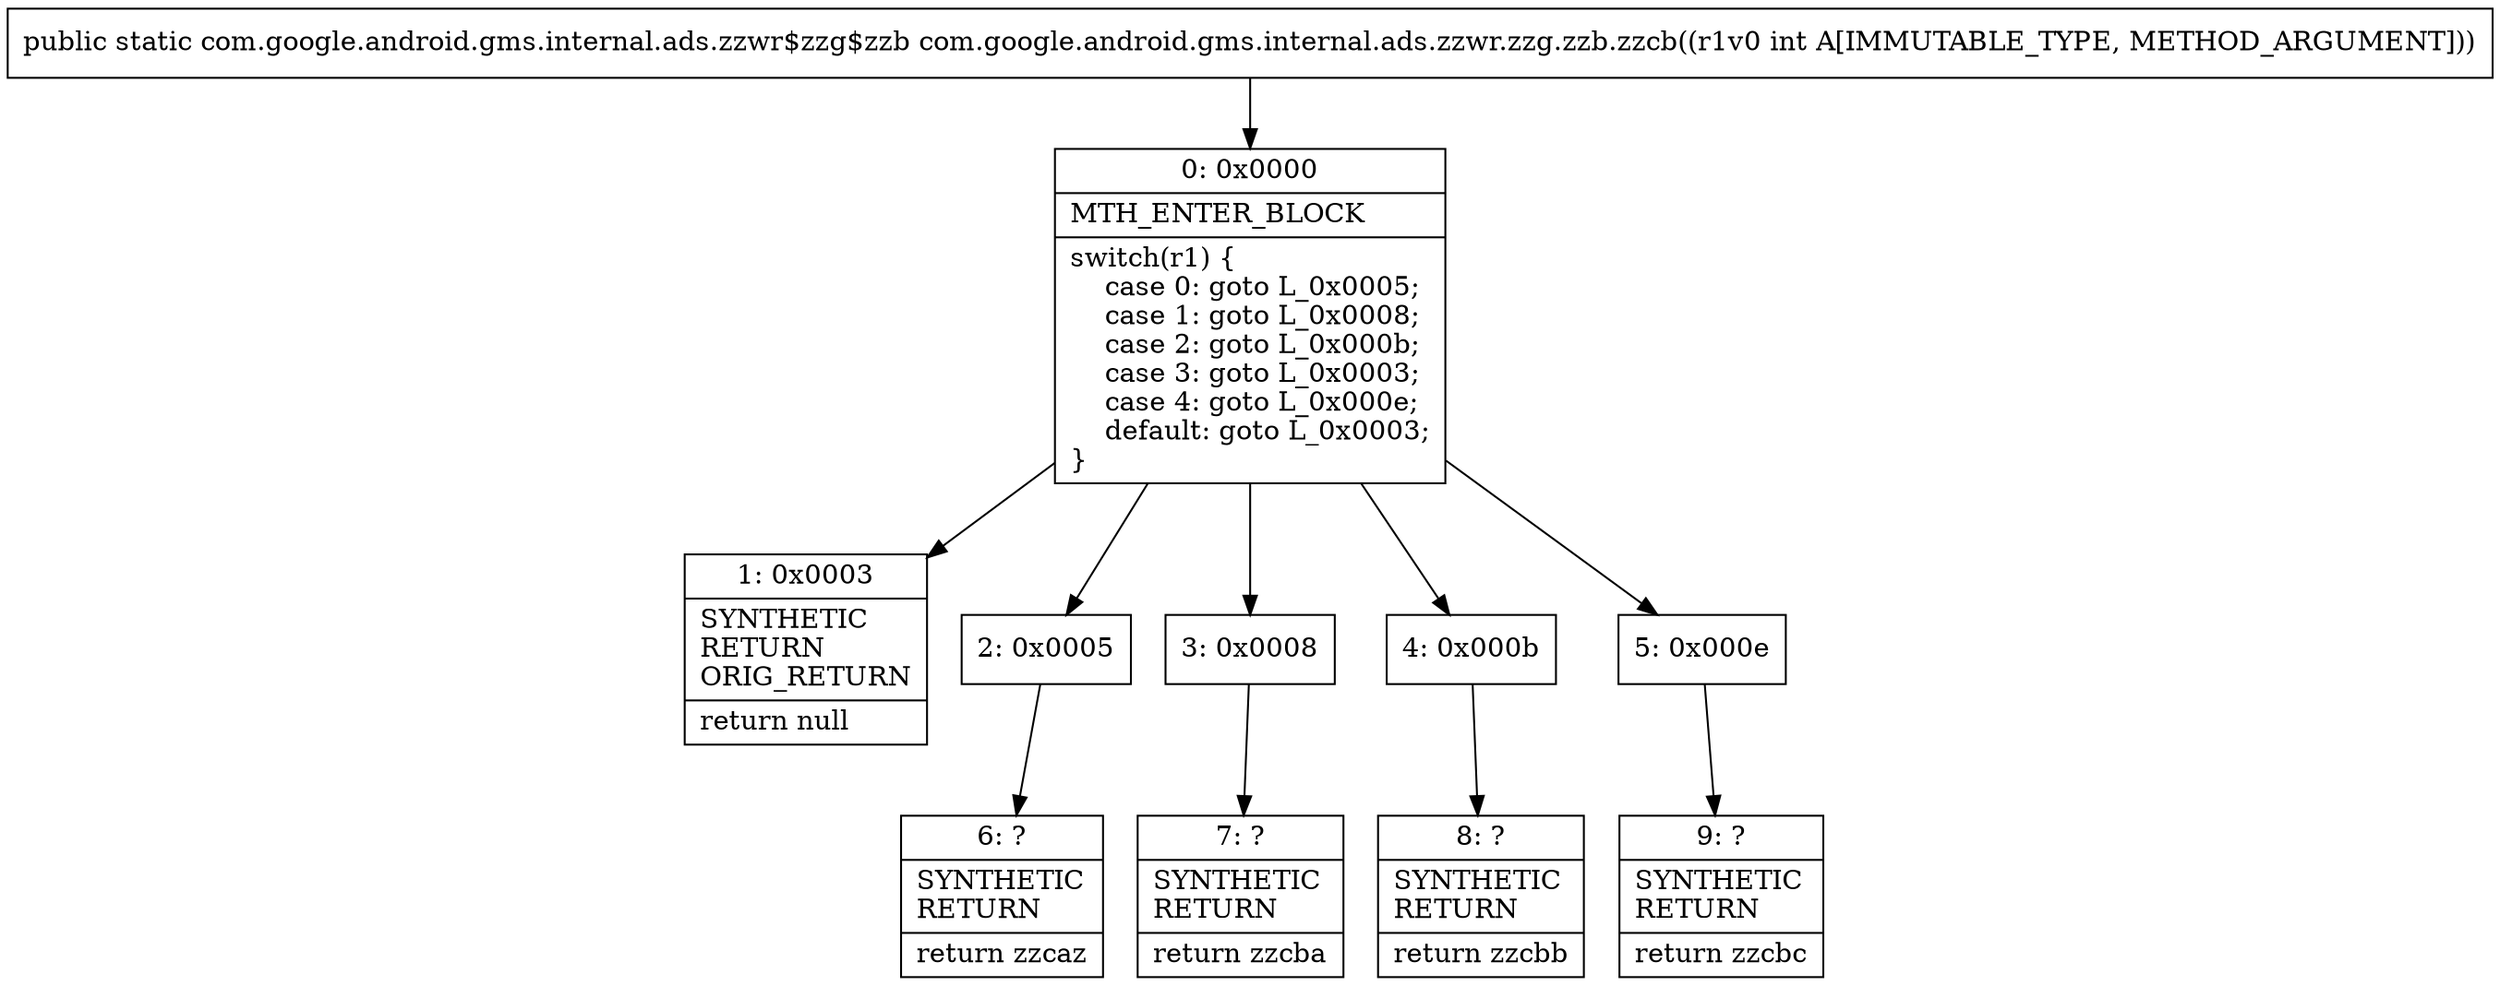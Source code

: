 digraph "CFG forcom.google.android.gms.internal.ads.zzwr.zzg.zzb.zzcb(I)Lcom\/google\/android\/gms\/internal\/ads\/zzwr$zzg$zzb;" {
Node_0 [shape=record,label="{0\:\ 0x0000|MTH_ENTER_BLOCK\l|switch(r1) \{\l    case 0: goto L_0x0005;\l    case 1: goto L_0x0008;\l    case 2: goto L_0x000b;\l    case 3: goto L_0x0003;\l    case 4: goto L_0x000e;\l    default: goto L_0x0003;\l\}\l}"];
Node_1 [shape=record,label="{1\:\ 0x0003|SYNTHETIC\lRETURN\lORIG_RETURN\l|return null\l}"];
Node_2 [shape=record,label="{2\:\ 0x0005}"];
Node_3 [shape=record,label="{3\:\ 0x0008}"];
Node_4 [shape=record,label="{4\:\ 0x000b}"];
Node_5 [shape=record,label="{5\:\ 0x000e}"];
Node_6 [shape=record,label="{6\:\ ?|SYNTHETIC\lRETURN\l|return zzcaz\l}"];
Node_7 [shape=record,label="{7\:\ ?|SYNTHETIC\lRETURN\l|return zzcba\l}"];
Node_8 [shape=record,label="{8\:\ ?|SYNTHETIC\lRETURN\l|return zzcbb\l}"];
Node_9 [shape=record,label="{9\:\ ?|SYNTHETIC\lRETURN\l|return zzcbc\l}"];
MethodNode[shape=record,label="{public static com.google.android.gms.internal.ads.zzwr$zzg$zzb com.google.android.gms.internal.ads.zzwr.zzg.zzb.zzcb((r1v0 int A[IMMUTABLE_TYPE, METHOD_ARGUMENT])) }"];
MethodNode -> Node_0;
Node_0 -> Node_1;
Node_0 -> Node_2;
Node_0 -> Node_3;
Node_0 -> Node_4;
Node_0 -> Node_5;
Node_2 -> Node_6;
Node_3 -> Node_7;
Node_4 -> Node_8;
Node_5 -> Node_9;
}

